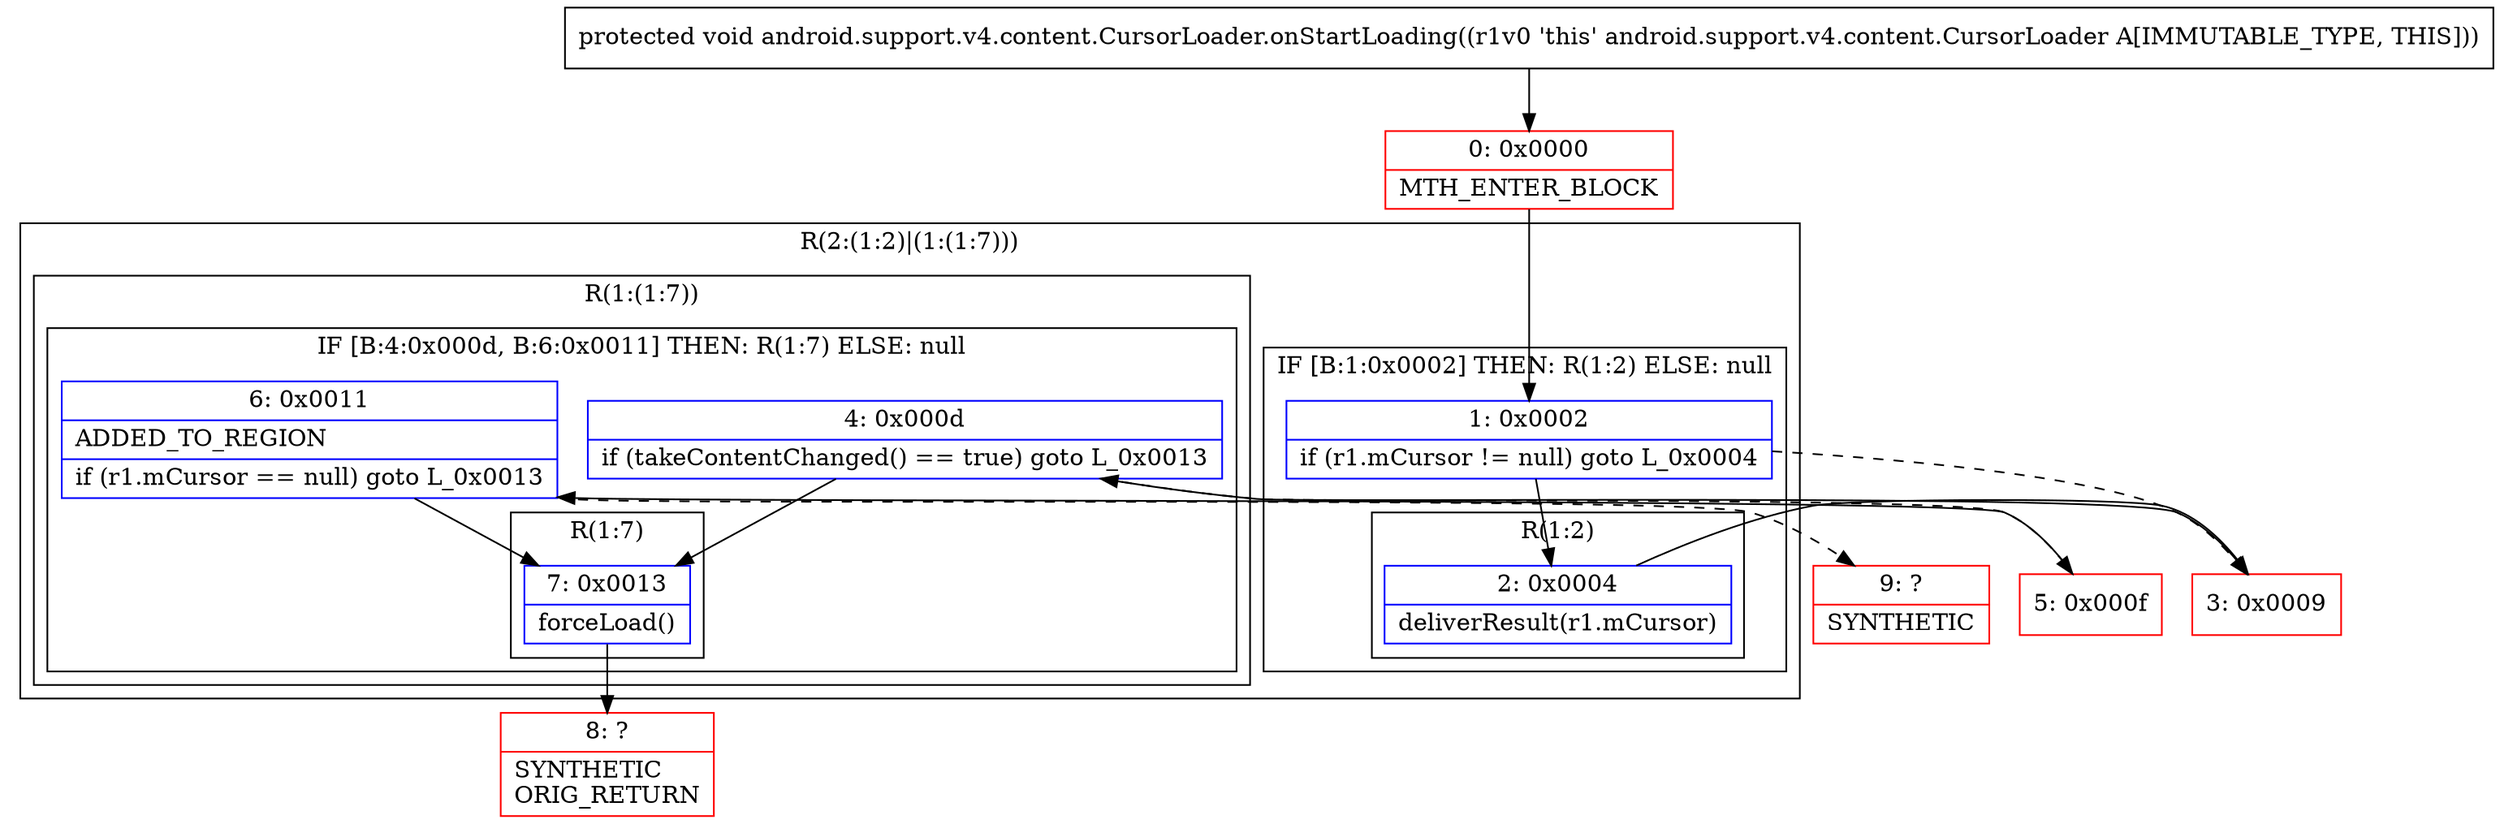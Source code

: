 digraph "CFG forandroid.support.v4.content.CursorLoader.onStartLoading()V" {
subgraph cluster_Region_1002055904 {
label = "R(2:(1:2)|(1:(1:7)))";
node [shape=record,color=blue];
subgraph cluster_IfRegion_862284193 {
label = "IF [B:1:0x0002] THEN: R(1:2) ELSE: null";
node [shape=record,color=blue];
Node_1 [shape=record,label="{1\:\ 0x0002|if (r1.mCursor != null) goto L_0x0004\l}"];
subgraph cluster_Region_1624296318 {
label = "R(1:2)";
node [shape=record,color=blue];
Node_2 [shape=record,label="{2\:\ 0x0004|deliverResult(r1.mCursor)\l}"];
}
}
subgraph cluster_Region_1278578180 {
label = "R(1:(1:7))";
node [shape=record,color=blue];
subgraph cluster_IfRegion_639779402 {
label = "IF [B:4:0x000d, B:6:0x0011] THEN: R(1:7) ELSE: null";
node [shape=record,color=blue];
Node_4 [shape=record,label="{4\:\ 0x000d|if (takeContentChanged() == true) goto L_0x0013\l}"];
Node_6 [shape=record,label="{6\:\ 0x0011|ADDED_TO_REGION\l|if (r1.mCursor == null) goto L_0x0013\l}"];
subgraph cluster_Region_1049759566 {
label = "R(1:7)";
node [shape=record,color=blue];
Node_7 [shape=record,label="{7\:\ 0x0013|forceLoad()\l}"];
}
}
}
}
Node_0 [shape=record,color=red,label="{0\:\ 0x0000|MTH_ENTER_BLOCK\l}"];
Node_3 [shape=record,color=red,label="{3\:\ 0x0009}"];
Node_5 [shape=record,color=red,label="{5\:\ 0x000f}"];
Node_8 [shape=record,color=red,label="{8\:\ ?|SYNTHETIC\lORIG_RETURN\l}"];
Node_9 [shape=record,color=red,label="{9\:\ ?|SYNTHETIC\l}"];
MethodNode[shape=record,label="{protected void android.support.v4.content.CursorLoader.onStartLoading((r1v0 'this' android.support.v4.content.CursorLoader A[IMMUTABLE_TYPE, THIS])) }"];
MethodNode -> Node_0;
Node_1 -> Node_2;
Node_1 -> Node_3[style=dashed];
Node_2 -> Node_3;
Node_4 -> Node_5[style=dashed];
Node_4 -> Node_7;
Node_6 -> Node_7;
Node_6 -> Node_9[style=dashed];
Node_7 -> Node_8;
Node_0 -> Node_1;
Node_3 -> Node_4;
Node_5 -> Node_6;
}

